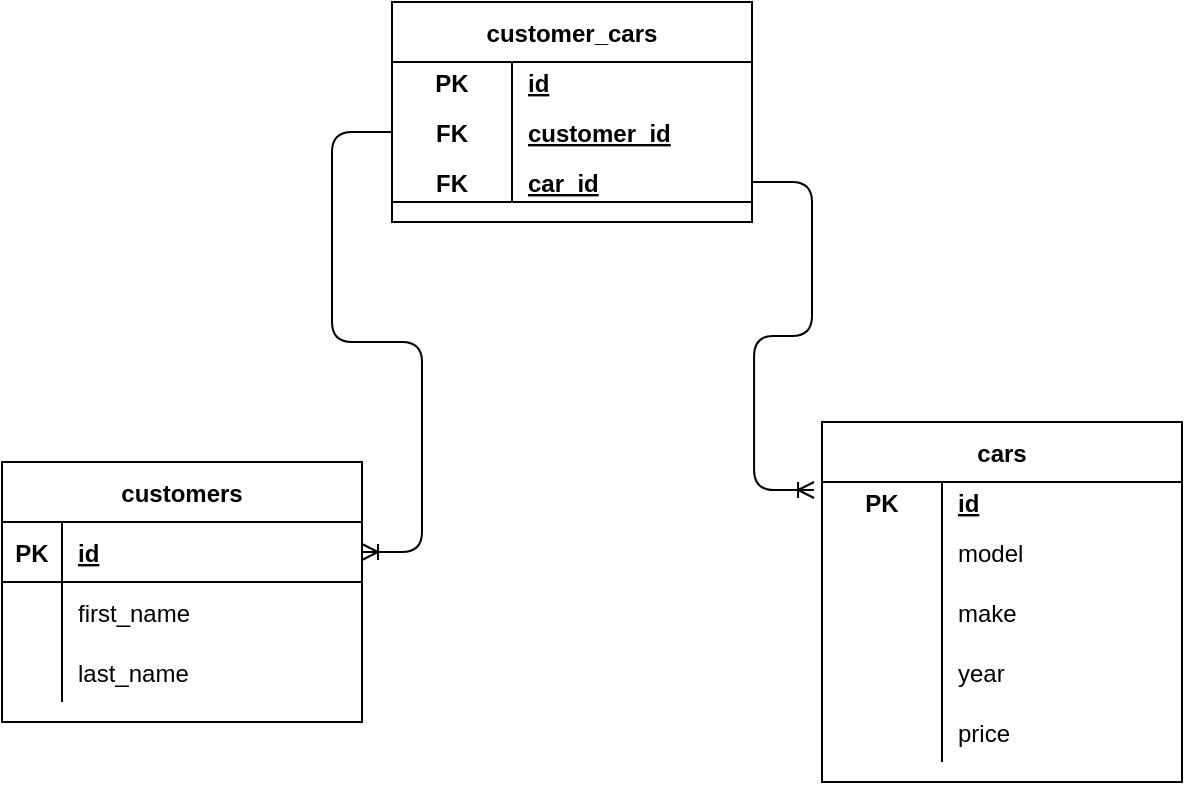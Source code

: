 <mxfile version="13.9.2" type="device"><diagram id="zWiU5GWR2ED5QM67dSE5" name="Page-1"><mxGraphModel dx="996" dy="1045" grid="1" gridSize="10" guides="1" tooltips="1" connect="1" arrows="1" fold="1" page="1" pageScale="1" pageWidth="850" pageHeight="1100" math="0" shadow="0"><root><mxCell id="0"/><mxCell id="1" parent="0"/><mxCell id="2Iz9TamCD340onAR6DOO-1" value="customers" style="shape=table;startSize=30;container=1;collapsible=1;childLayout=tableLayout;fixedRows=1;rowLines=0;fontStyle=1;align=center;resizeLast=1;" vertex="1" parent="1"><mxGeometry x="50" y="280" width="180" height="130" as="geometry"/></mxCell><mxCell id="2Iz9TamCD340onAR6DOO-2" value="" style="shape=partialRectangle;collapsible=0;dropTarget=0;pointerEvents=0;fillColor=none;top=0;left=0;bottom=1;right=0;points=[[0,0.5],[1,0.5]];portConstraint=eastwest;" vertex="1" parent="2Iz9TamCD340onAR6DOO-1"><mxGeometry y="30" width="180" height="30" as="geometry"/></mxCell><mxCell id="2Iz9TamCD340onAR6DOO-3" value="PK" style="shape=partialRectangle;connectable=0;fillColor=none;top=0;left=0;bottom=0;right=0;fontStyle=1;overflow=hidden;" vertex="1" parent="2Iz9TamCD340onAR6DOO-2"><mxGeometry width="30" height="30" as="geometry"/></mxCell><mxCell id="2Iz9TamCD340onAR6DOO-4" value="id" style="shape=partialRectangle;connectable=0;fillColor=none;top=0;left=0;bottom=0;right=0;align=left;spacingLeft=6;fontStyle=5;overflow=hidden;" vertex="1" parent="2Iz9TamCD340onAR6DOO-2"><mxGeometry x="30" width="150" height="30" as="geometry"/></mxCell><mxCell id="2Iz9TamCD340onAR6DOO-5" value="" style="shape=partialRectangle;collapsible=0;dropTarget=0;pointerEvents=0;fillColor=none;top=0;left=0;bottom=0;right=0;points=[[0,0.5],[1,0.5]];portConstraint=eastwest;" vertex="1" parent="2Iz9TamCD340onAR6DOO-1"><mxGeometry y="60" width="180" height="30" as="geometry"/></mxCell><mxCell id="2Iz9TamCD340onAR6DOO-6" value="" style="shape=partialRectangle;connectable=0;fillColor=none;top=0;left=0;bottom=0;right=0;editable=1;overflow=hidden;" vertex="1" parent="2Iz9TamCD340onAR6DOO-5"><mxGeometry width="30" height="30" as="geometry"/></mxCell><mxCell id="2Iz9TamCD340onAR6DOO-7" value="first_name" style="shape=partialRectangle;connectable=0;fillColor=none;top=0;left=0;bottom=0;right=0;align=left;spacingLeft=6;overflow=hidden;" vertex="1" parent="2Iz9TamCD340onAR6DOO-5"><mxGeometry x="30" width="150" height="30" as="geometry"/></mxCell><mxCell id="2Iz9TamCD340onAR6DOO-8" value="" style="shape=partialRectangle;collapsible=0;dropTarget=0;pointerEvents=0;fillColor=none;top=0;left=0;bottom=0;right=0;points=[[0,0.5],[1,0.5]];portConstraint=eastwest;" vertex="1" parent="2Iz9TamCD340onAR6DOO-1"><mxGeometry y="90" width="180" height="30" as="geometry"/></mxCell><mxCell id="2Iz9TamCD340onAR6DOO-9" value="" style="shape=partialRectangle;connectable=0;fillColor=none;top=0;left=0;bottom=0;right=0;editable=1;overflow=hidden;" vertex="1" parent="2Iz9TamCD340onAR6DOO-8"><mxGeometry width="30" height="30" as="geometry"/></mxCell><mxCell id="2Iz9TamCD340onAR6DOO-10" value="last_name" style="shape=partialRectangle;connectable=0;fillColor=none;top=0;left=0;bottom=0;right=0;align=left;spacingLeft=6;overflow=hidden;" vertex="1" parent="2Iz9TamCD340onAR6DOO-8"><mxGeometry x="30" width="150" height="30" as="geometry"/></mxCell><mxCell id="2Iz9TamCD340onAR6DOO-18" value="customer_cars" style="shape=table;startSize=30;container=1;collapsible=1;childLayout=tableLayout;fixedRows=1;rowLines=0;fontStyle=1;align=center;resizeLast=1;" vertex="1" parent="1"><mxGeometry x="245" y="50" width="180" height="110" as="geometry"/></mxCell><mxCell id="2Iz9TamCD340onAR6DOO-19" value="" style="shape=partialRectangle;collapsible=0;dropTarget=0;pointerEvents=0;fillColor=none;top=0;left=0;bottom=0;right=0;points=[[0,0.5],[1,0.5]];portConstraint=eastwest;" vertex="1" parent="2Iz9TamCD340onAR6DOO-18"><mxGeometry y="30" width="180" height="20" as="geometry"/></mxCell><mxCell id="2Iz9TamCD340onAR6DOO-20" value="PK" style="shape=partialRectangle;connectable=0;fillColor=none;top=0;left=0;bottom=0;right=0;fontStyle=1;overflow=hidden;" vertex="1" parent="2Iz9TamCD340onAR6DOO-19"><mxGeometry width="60" height="20" as="geometry"/></mxCell><mxCell id="2Iz9TamCD340onAR6DOO-21" value="id" style="shape=partialRectangle;connectable=0;fillColor=none;top=0;left=0;bottom=0;right=0;align=left;spacingLeft=6;fontStyle=5;overflow=hidden;" vertex="1" parent="2Iz9TamCD340onAR6DOO-19"><mxGeometry x="60" width="120" height="20" as="geometry"/></mxCell><mxCell id="2Iz9TamCD340onAR6DOO-54" value="" style="shape=partialRectangle;collapsible=0;dropTarget=0;pointerEvents=0;fillColor=none;top=0;left=0;bottom=0;right=0;points=[[0,0.5],[1,0.5]];portConstraint=eastwest;" vertex="1" parent="2Iz9TamCD340onAR6DOO-18"><mxGeometry y="50" width="180" height="30" as="geometry"/></mxCell><mxCell id="2Iz9TamCD340onAR6DOO-55" value="FK" style="shape=partialRectangle;connectable=0;fillColor=none;top=0;left=0;bottom=0;right=0;fontStyle=1;overflow=hidden;" vertex="1" parent="2Iz9TamCD340onAR6DOO-54"><mxGeometry width="60" height="30" as="geometry"/></mxCell><mxCell id="2Iz9TamCD340onAR6DOO-56" value="customer_id" style="shape=partialRectangle;connectable=0;fillColor=none;top=0;left=0;bottom=0;right=0;align=left;spacingLeft=6;fontStyle=5;overflow=hidden;" vertex="1" parent="2Iz9TamCD340onAR6DOO-54"><mxGeometry x="60" width="120" height="30" as="geometry"/></mxCell><mxCell id="2Iz9TamCD340onAR6DOO-22" value="" style="shape=partialRectangle;collapsible=0;dropTarget=0;pointerEvents=0;fillColor=none;top=0;left=0;bottom=1;right=0;points=[[0,0.5],[1,0.5]];portConstraint=eastwest;" vertex="1" parent="2Iz9TamCD340onAR6DOO-18"><mxGeometry y="80" width="180" height="20" as="geometry"/></mxCell><mxCell id="2Iz9TamCD340onAR6DOO-23" value="FK" style="shape=partialRectangle;connectable=0;fillColor=none;top=0;left=0;bottom=0;right=0;fontStyle=1;overflow=hidden;" vertex="1" parent="2Iz9TamCD340onAR6DOO-22"><mxGeometry width="60" height="20" as="geometry"/></mxCell><mxCell id="2Iz9TamCD340onAR6DOO-24" value="car_id" style="shape=partialRectangle;connectable=0;fillColor=none;top=0;left=0;bottom=0;right=0;align=left;spacingLeft=6;fontStyle=5;overflow=hidden;" vertex="1" parent="2Iz9TamCD340onAR6DOO-22"><mxGeometry x="60" width="120" height="20" as="geometry"/></mxCell><mxCell id="2Iz9TamCD340onAR6DOO-31" value="cars" style="shape=table;startSize=30;container=1;collapsible=1;childLayout=tableLayout;fixedRows=1;rowLines=0;fontStyle=1;align=center;resizeLast=1;" vertex="1" parent="1"><mxGeometry x="460" y="260" width="180" height="180" as="geometry"/></mxCell><mxCell id="2Iz9TamCD340onAR6DOO-32" value="" style="shape=partialRectangle;collapsible=0;dropTarget=0;pointerEvents=0;fillColor=none;top=0;left=0;bottom=0;right=0;points=[[0,0.5],[1,0.5]];portConstraint=eastwest;" vertex="1" parent="2Iz9TamCD340onAR6DOO-31"><mxGeometry y="30" width="180" height="20" as="geometry"/></mxCell><mxCell id="2Iz9TamCD340onAR6DOO-33" value="PK" style="shape=partialRectangle;connectable=0;fillColor=none;top=0;left=0;bottom=0;right=0;fontStyle=1;overflow=hidden;" vertex="1" parent="2Iz9TamCD340onAR6DOO-32"><mxGeometry width="60" height="20" as="geometry"/></mxCell><mxCell id="2Iz9TamCD340onAR6DOO-34" value="id" style="shape=partialRectangle;connectable=0;fillColor=none;top=0;left=0;bottom=0;right=0;align=left;spacingLeft=6;fontStyle=5;overflow=hidden;" vertex="1" parent="2Iz9TamCD340onAR6DOO-32"><mxGeometry x="60" width="120" height="20" as="geometry"/></mxCell><mxCell id="2Iz9TamCD340onAR6DOO-38" value="" style="shape=partialRectangle;collapsible=0;dropTarget=0;pointerEvents=0;fillColor=none;top=0;left=0;bottom=0;right=0;points=[[0,0.5],[1,0.5]];portConstraint=eastwest;" vertex="1" parent="2Iz9TamCD340onAR6DOO-31"><mxGeometry y="50" width="180" height="30" as="geometry"/></mxCell><mxCell id="2Iz9TamCD340onAR6DOO-39" value="" style="shape=partialRectangle;connectable=0;fillColor=none;top=0;left=0;bottom=0;right=0;editable=1;overflow=hidden;" vertex="1" parent="2Iz9TamCD340onAR6DOO-38"><mxGeometry width="60" height="30" as="geometry"/></mxCell><mxCell id="2Iz9TamCD340onAR6DOO-40" value="model" style="shape=partialRectangle;connectable=0;fillColor=none;top=0;left=0;bottom=0;right=0;align=left;spacingLeft=6;overflow=hidden;" vertex="1" parent="2Iz9TamCD340onAR6DOO-38"><mxGeometry x="60" width="120" height="30" as="geometry"/></mxCell><mxCell id="2Iz9TamCD340onAR6DOO-74" value="" style="shape=partialRectangle;collapsible=0;dropTarget=0;pointerEvents=0;fillColor=none;top=0;left=0;bottom=0;right=0;points=[[0,0.5],[1,0.5]];portConstraint=eastwest;" vertex="1" parent="2Iz9TamCD340onAR6DOO-31"><mxGeometry y="80" width="180" height="30" as="geometry"/></mxCell><mxCell id="2Iz9TamCD340onAR6DOO-75" value="" style="shape=partialRectangle;connectable=0;fillColor=none;top=0;left=0;bottom=0;right=0;editable=1;overflow=hidden;" vertex="1" parent="2Iz9TamCD340onAR6DOO-74"><mxGeometry width="60" height="30" as="geometry"/></mxCell><mxCell id="2Iz9TamCD340onAR6DOO-76" value="make" style="shape=partialRectangle;connectable=0;fillColor=none;top=0;left=0;bottom=0;right=0;align=left;spacingLeft=6;overflow=hidden;" vertex="1" parent="2Iz9TamCD340onAR6DOO-74"><mxGeometry x="60" width="120" height="30" as="geometry"/></mxCell><mxCell id="2Iz9TamCD340onAR6DOO-60" value="" style="shape=partialRectangle;collapsible=0;dropTarget=0;pointerEvents=0;fillColor=none;top=0;left=0;bottom=0;right=0;points=[[0,0.5],[1,0.5]];portConstraint=eastwest;" vertex="1" parent="2Iz9TamCD340onAR6DOO-31"><mxGeometry y="110" width="180" height="30" as="geometry"/></mxCell><mxCell id="2Iz9TamCD340onAR6DOO-61" value="" style="shape=partialRectangle;connectable=0;fillColor=none;top=0;left=0;bottom=0;right=0;editable=1;overflow=hidden;" vertex="1" parent="2Iz9TamCD340onAR6DOO-60"><mxGeometry width="60" height="30" as="geometry"/></mxCell><mxCell id="2Iz9TamCD340onAR6DOO-62" value="year" style="shape=partialRectangle;connectable=0;fillColor=none;top=0;left=0;bottom=0;right=0;align=left;spacingLeft=6;overflow=hidden;" vertex="1" parent="2Iz9TamCD340onAR6DOO-60"><mxGeometry x="60" width="120" height="30" as="geometry"/></mxCell><mxCell id="2Iz9TamCD340onAR6DOO-70" value="" style="shape=partialRectangle;collapsible=0;dropTarget=0;pointerEvents=0;fillColor=none;top=0;left=0;bottom=0;right=0;points=[[0,0.5],[1,0.5]];portConstraint=eastwest;" vertex="1" parent="2Iz9TamCD340onAR6DOO-31"><mxGeometry y="140" width="180" height="30" as="geometry"/></mxCell><mxCell id="2Iz9TamCD340onAR6DOO-71" value="" style="shape=partialRectangle;connectable=0;fillColor=none;top=0;left=0;bottom=0;right=0;editable=1;overflow=hidden;" vertex="1" parent="2Iz9TamCD340onAR6DOO-70"><mxGeometry width="60" height="30" as="geometry"/></mxCell><mxCell id="2Iz9TamCD340onAR6DOO-72" value="price" style="shape=partialRectangle;connectable=0;fillColor=none;top=0;left=0;bottom=0;right=0;align=left;spacingLeft=6;overflow=hidden;" vertex="1" parent="2Iz9TamCD340onAR6DOO-70"><mxGeometry x="60" width="120" height="30" as="geometry"/></mxCell><mxCell id="2Iz9TamCD340onAR6DOO-64" value="" style="edgeStyle=entityRelationEdgeStyle;fontSize=12;html=1;endArrow=ERoneToMany;exitX=0;exitY=0.5;exitDx=0;exitDy=0;entryX=1;entryY=0.5;entryDx=0;entryDy=0;" edge="1" parent="1" source="2Iz9TamCD340onAR6DOO-54" target="2Iz9TamCD340onAR6DOO-2"><mxGeometry width="100" height="100" relative="1" as="geometry"><mxPoint x="230" y="160" as="sourcePoint"/><mxPoint x="170" y="435" as="targetPoint"/></mxGeometry></mxCell><mxCell id="2Iz9TamCD340onAR6DOO-73" value="" style="edgeStyle=entityRelationEdgeStyle;fontSize=12;html=1;endArrow=ERoneToMany;entryX=-0.022;entryY=0.2;entryDx=0;entryDy=0;entryPerimeter=0;" edge="1" parent="1" source="2Iz9TamCD340onAR6DOO-22" target="2Iz9TamCD340onAR6DOO-32"><mxGeometry width="100" height="100" relative="1" as="geometry"><mxPoint x="544.03" y="380" as="sourcePoint"/><mxPoint x="555.97" y="664.99" as="targetPoint"/></mxGeometry></mxCell></root></mxGraphModel></diagram></mxfile>